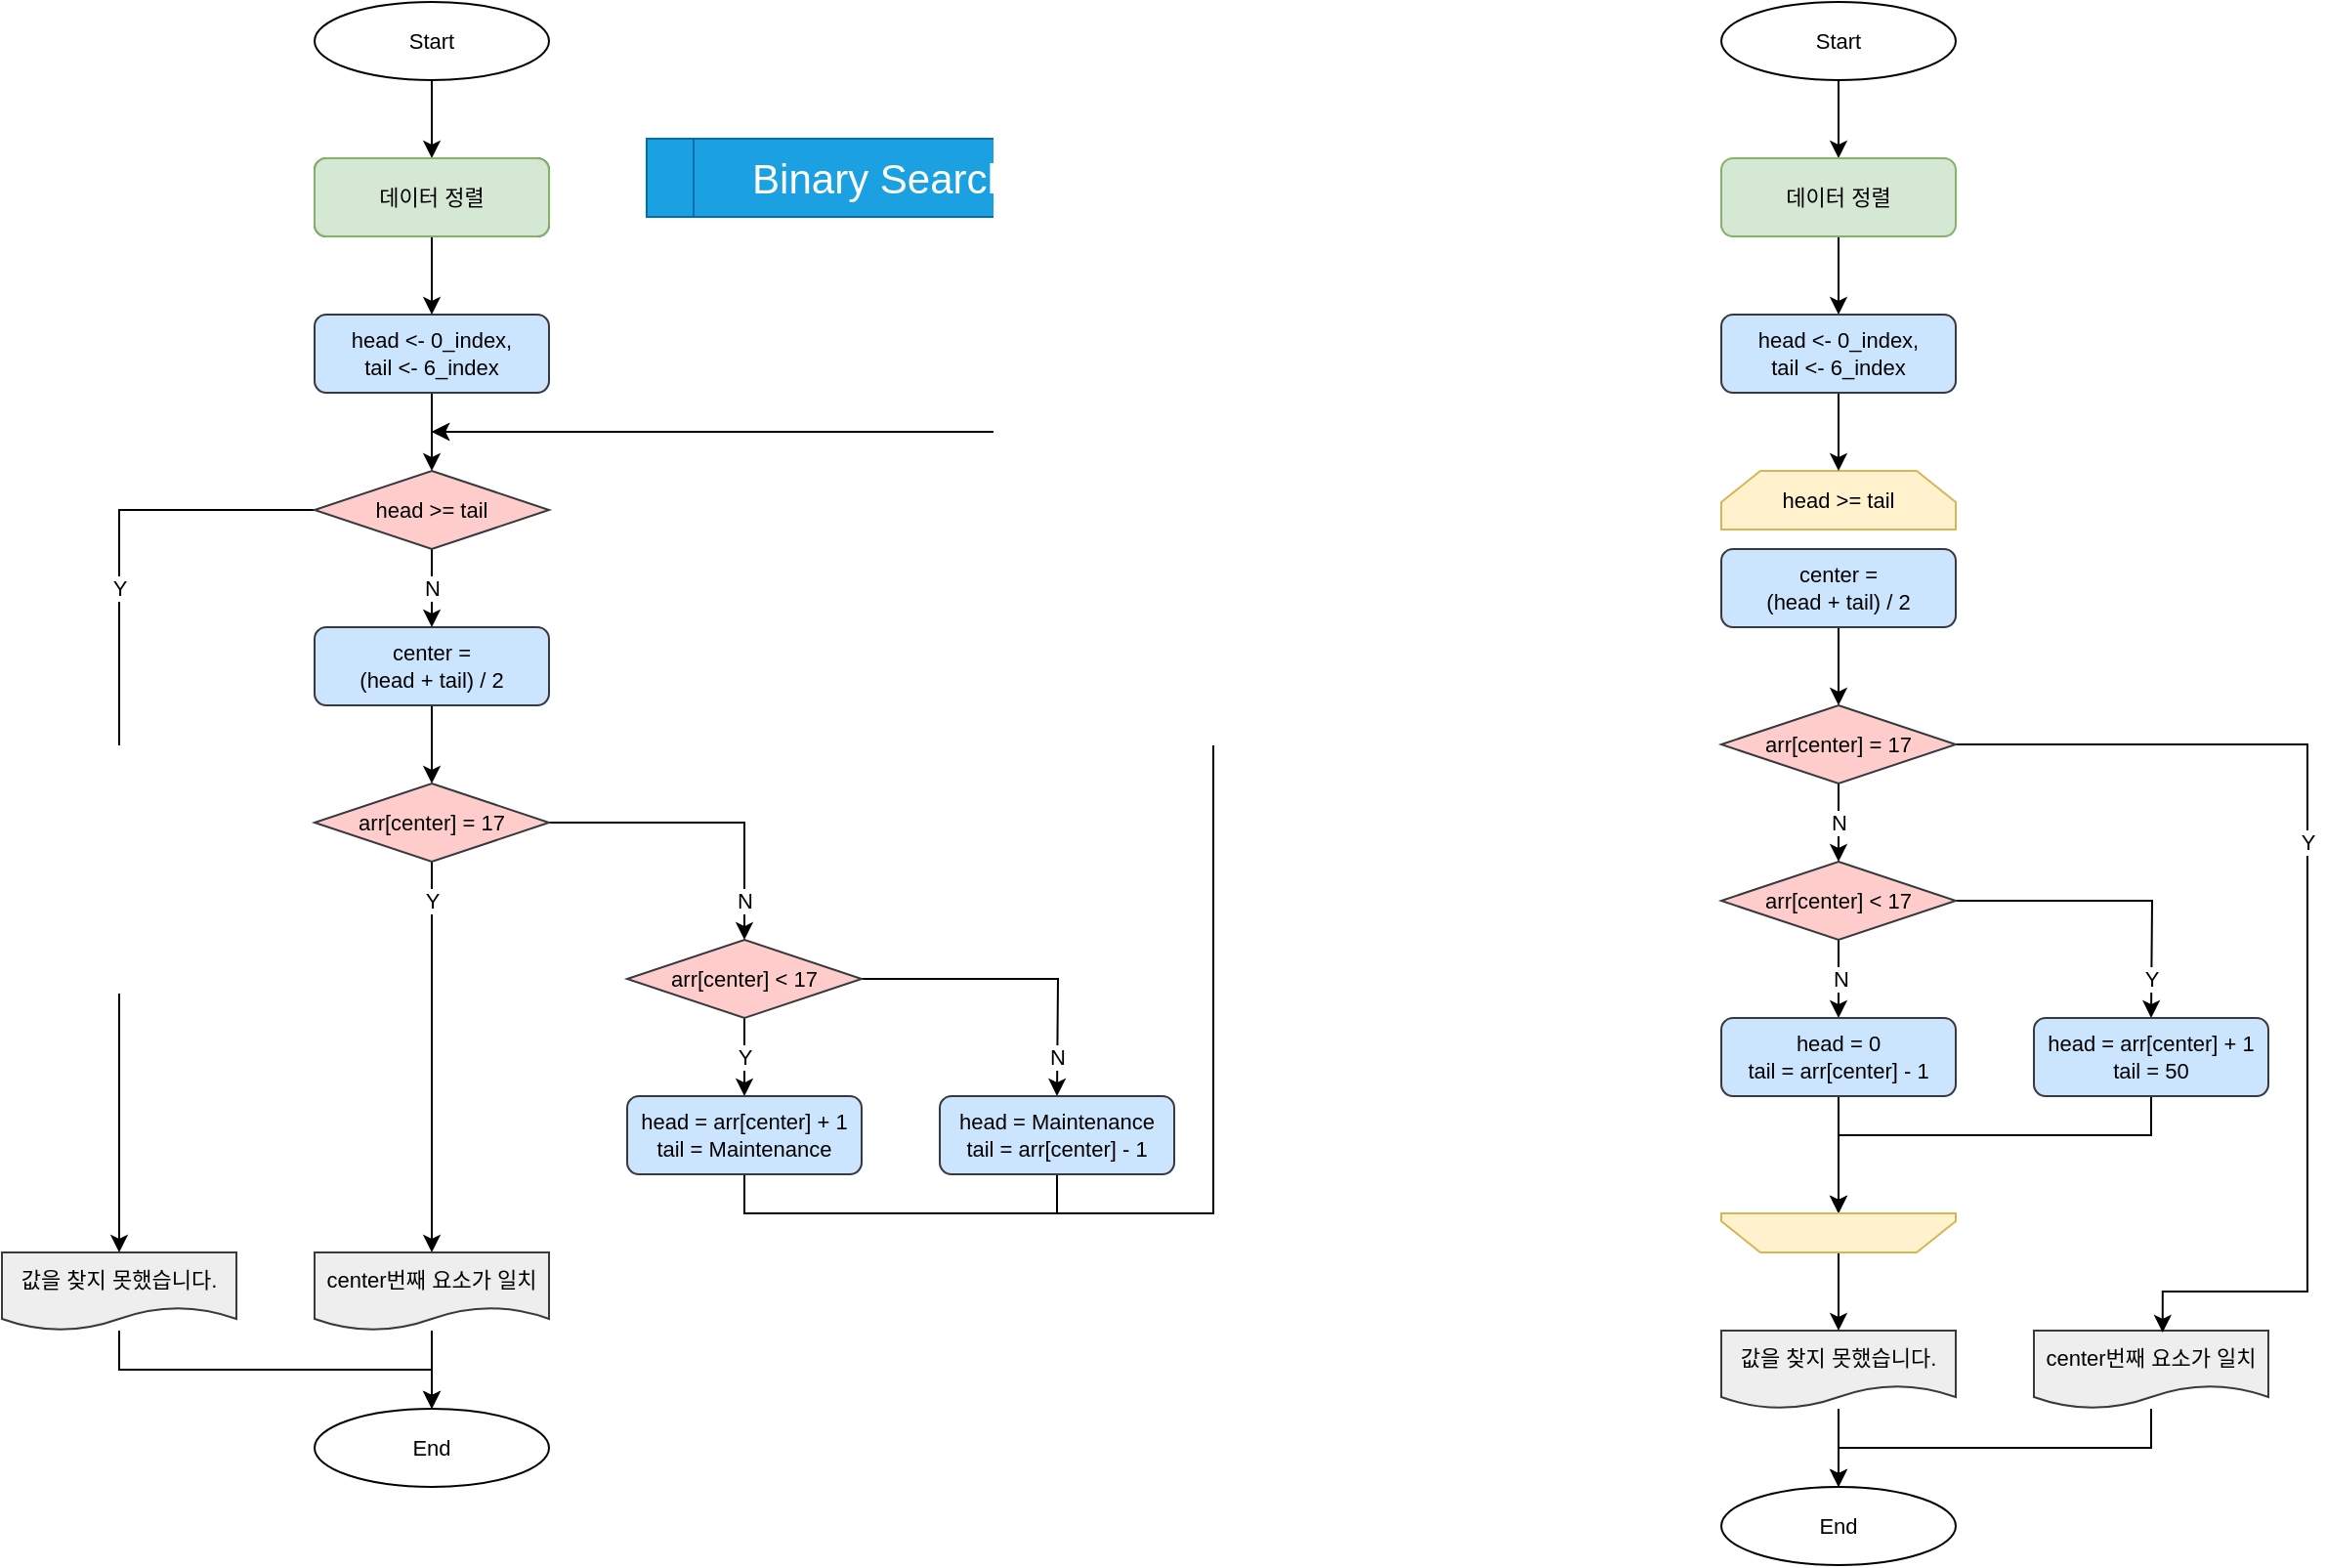 <mxfile version="19.0.3" type="device"><diagram id="IGJl21nKXD4rtvm4qhDc" name="Page-1"><mxGraphModel dx="1886" dy="913" grid="1" gridSize="10" guides="1" tooltips="1" connect="1" arrows="1" fold="1" page="1" pageScale="1" pageWidth="850" pageHeight="1100" math="0" shadow="0"><root><mxCell id="0"/><mxCell id="1" parent="0"/><mxCell id="r8jNbfv3bSycEVeTKsOV-1" value="Binary Search" style="shape=process;whiteSpace=wrap;html=1;backgroundOutline=1;fillColor=#1ba1e2;strokeColor=#006EAF;fontSize=21;fontColor=#ffffff;" parent="1" vertex="1"><mxGeometry x="370" y="111" width="240" height="40" as="geometry"/></mxCell><mxCell id="eBacLPuL-J2Lu7rJpEf3-2" style="edgeStyle=orthogonalEdgeStyle;rounded=0;orthogonalLoop=1;jettySize=auto;html=1;entryX=0.5;entryY=0;entryDx=0;entryDy=0;" parent="1" source="r8jNbfv3bSycEVeTKsOV-2" target="eBacLPuL-J2Lu7rJpEf3-1" edge="1"><mxGeometry relative="1" as="geometry"/></mxCell><mxCell id="r8jNbfv3bSycEVeTKsOV-2" value="Start" style="ellipse;whiteSpace=wrap;html=1;fontSize=11;" parent="1" vertex="1"><mxGeometry x="200" y="41" width="120" height="40" as="geometry"/></mxCell><mxCell id="_QIKU8ROTpb4TpGbeR9n-16" style="edgeStyle=orthogonalEdgeStyle;rounded=0;orthogonalLoop=1;jettySize=auto;html=1;entryX=0.5;entryY=0;entryDx=0;entryDy=0;fontSize=11;" parent="1" source="r8jNbfv3bSycEVeTKsOV-55" target="_QIKU8ROTpb4TpGbeR9n-13" edge="1"><mxGeometry relative="1" as="geometry"/></mxCell><mxCell id="r8jNbfv3bSycEVeTKsOV-55" value="head &amp;lt;- 0_index,&lt;br&gt;tail &amp;lt;- 6_index" style="rounded=1;whiteSpace=wrap;html=1;fontSize=11;fillColor=#cce5ff;strokeColor=#36393d;" parent="1" vertex="1"><mxGeometry x="200" y="201" width="120" height="40" as="geometry"/></mxCell><mxCell id="r8jNbfv3bSycEVeTKsOV-63" style="edgeStyle=orthogonalEdgeStyle;rounded=0;orthogonalLoop=1;jettySize=auto;html=1;exitX=0.5;exitY=1;exitDx=0;exitDy=0;entryX=0.5;entryY=0;entryDx=0;entryDy=0;fontSize=11;" parent="1" source="r8jNbfv3bSycEVeTKsOV-56" target="r8jNbfv3bSycEVeTKsOV-57" edge="1"><mxGeometry relative="1" as="geometry"/></mxCell><mxCell id="r8jNbfv3bSycEVeTKsOV-56" value="center = &lt;br&gt;(head + tail) / 2" style="rounded=1;whiteSpace=wrap;html=1;fontSize=11;fillColor=#cce5ff;strokeColor=#36393d;" parent="1" vertex="1"><mxGeometry x="200" y="361" width="120" height="40" as="geometry"/></mxCell><mxCell id="r8jNbfv3bSycEVeTKsOV-64" value="Y" style="edgeStyle=orthogonalEdgeStyle;rounded=0;orthogonalLoop=1;jettySize=auto;html=1;exitX=0.5;exitY=1;exitDx=0;exitDy=0;entryX=0.5;entryY=0;entryDx=0;entryDy=0;fontSize=11;" parent="1" source="r8jNbfv3bSycEVeTKsOV-57" target="r8jNbfv3bSycEVeTKsOV-59" edge="1"><mxGeometry x="-0.8" relative="1" as="geometry"><Array as="points"><mxPoint x="260" y="501"/><mxPoint x="260" y="501"/></Array><mxPoint as="offset"/></mxGeometry></mxCell><mxCell id="r8jNbfv3bSycEVeTKsOV-66" value="N" style="edgeStyle=orthogonalEdgeStyle;rounded=0;orthogonalLoop=1;jettySize=auto;html=1;fontSize=11;" parent="1" source="r8jNbfv3bSycEVeTKsOV-57" edge="1"><mxGeometry x="0.75" relative="1" as="geometry"><mxPoint x="420" y="521" as="targetPoint"/><Array as="points"><mxPoint x="420" y="461"/></Array><mxPoint as="offset"/></mxGeometry></mxCell><mxCell id="r8jNbfv3bSycEVeTKsOV-57" value="arr[center] = 17" style="rhombus;whiteSpace=wrap;html=1;fontSize=11;fillColor=#ffcccc;strokeColor=#36393d;" parent="1" vertex="1"><mxGeometry x="200" y="441" width="120" height="40" as="geometry"/></mxCell><mxCell id="r8jNbfv3bSycEVeTKsOV-65" style="edgeStyle=orthogonalEdgeStyle;rounded=0;orthogonalLoop=1;jettySize=auto;html=1;entryX=0.5;entryY=0;entryDx=0;entryDy=0;fontSize=11;" parent="1" source="r8jNbfv3bSycEVeTKsOV-59" edge="1"><mxGeometry relative="1" as="geometry"><mxPoint x="260" y="761" as="targetPoint"/></mxGeometry></mxCell><mxCell id="r8jNbfv3bSycEVeTKsOV-59" value="center번째 요소가 일치" style="shape=document;whiteSpace=wrap;html=1;boundedLbl=1;fontSize=11;fillColor=#eeeeee;strokeColor=#36393d;" parent="1" vertex="1"><mxGeometry x="200" y="681" width="120" height="40" as="geometry"/></mxCell><mxCell id="r8jNbfv3bSycEVeTKsOV-60" value="End" style="ellipse;whiteSpace=wrap;html=1;fontSize=11;" parent="1" vertex="1"><mxGeometry x="200" y="761" width="120" height="40" as="geometry"/></mxCell><mxCell id="r8jNbfv3bSycEVeTKsOV-74" value="Y" style="edgeStyle=orthogonalEdgeStyle;rounded=0;orthogonalLoop=1;jettySize=auto;html=1;entryX=0.5;entryY=0;entryDx=0;entryDy=0;fontSize=11;" parent="1" source="r8jNbfv3bSycEVeTKsOV-69" target="r8jNbfv3bSycEVeTKsOV-72" edge="1"><mxGeometry relative="1" as="geometry"/></mxCell><mxCell id="r8jNbfv3bSycEVeTKsOV-78" value="N" style="edgeStyle=orthogonalEdgeStyle;rounded=0;orthogonalLoop=1;jettySize=auto;html=1;fontSize=11;entryX=0.5;entryY=0;entryDx=0;entryDy=0;" parent="1" source="r8jNbfv3bSycEVeTKsOV-69" edge="1"><mxGeometry x="0.75" relative="1" as="geometry"><mxPoint x="580" y="601" as="targetPoint"/><mxPoint as="offset"/></mxGeometry></mxCell><mxCell id="r8jNbfv3bSycEVeTKsOV-69" value="arr[center] &amp;lt; 17" style="rhombus;whiteSpace=wrap;html=1;fontSize=11;fillColor=#ffcccc;strokeColor=#36393d;" parent="1" vertex="1"><mxGeometry x="360" y="521" width="120" height="40" as="geometry"/></mxCell><mxCell id="_QIKU8ROTpb4TpGbeR9n-18" style="edgeStyle=orthogonalEdgeStyle;rounded=0;orthogonalLoop=1;jettySize=auto;html=1;fontSize=11;" parent="1" source="r8jNbfv3bSycEVeTKsOV-72" edge="1"><mxGeometry relative="1" as="geometry"><mxPoint x="260" y="261" as="targetPoint"/><Array as="points"><mxPoint x="420" y="661"/><mxPoint x="660" y="661"/><mxPoint x="660" y="261"/></Array></mxGeometry></mxCell><mxCell id="r8jNbfv3bSycEVeTKsOV-72" value="head = arr[center] + 1&lt;br&gt;tail = Maintenance" style="rounded=1;whiteSpace=wrap;html=1;fontSize=11;fillColor=#cce5ff;strokeColor=#36393d;" parent="1" vertex="1"><mxGeometry x="360" y="601" width="120" height="40" as="geometry"/></mxCell><mxCell id="_QIKU8ROTpb4TpGbeR9n-19" style="edgeStyle=orthogonalEdgeStyle;rounded=0;orthogonalLoop=1;jettySize=auto;html=1;fontSize=11;" parent="1" source="r8jNbfv3bSycEVeTKsOV-73" edge="1"><mxGeometry relative="1" as="geometry"><mxPoint x="260" y="261" as="targetPoint"/><Array as="points"><mxPoint x="580" y="661"/><mxPoint x="660" y="661"/><mxPoint x="660" y="261"/><mxPoint x="450" y="261"/></Array></mxGeometry></mxCell><mxCell id="r8jNbfv3bSycEVeTKsOV-73" value="head = Maintenance&lt;br&gt;tail = arr[center] - 1" style="rounded=1;whiteSpace=wrap;html=1;fontSize=11;fillColor=#cce5ff;strokeColor=#36393d;" parent="1" vertex="1"><mxGeometry x="520" y="601" width="120" height="40" as="geometry"/></mxCell><mxCell id="eBacLPuL-J2Lu7rJpEf3-3" style="edgeStyle=orthogonalEdgeStyle;rounded=0;orthogonalLoop=1;jettySize=auto;html=1;" parent="1" source="eBacLPuL-J2Lu7rJpEf3-1" target="r8jNbfv3bSycEVeTKsOV-55" edge="1"><mxGeometry relative="1" as="geometry"/></mxCell><mxCell id="eBacLPuL-J2Lu7rJpEf3-1" value="데이터 정렬" style="rounded=1;whiteSpace=wrap;html=1;fontSize=11;fillColor=#cce5ff;strokeColor=#36393d;" parent="1" vertex="1"><mxGeometry x="200" y="121" width="120" height="40" as="geometry"/></mxCell><mxCell id="_QIKU8ROTpb4TpGbeR9n-39" style="edgeStyle=orthogonalEdgeStyle;rounded=0;orthogonalLoop=1;jettySize=auto;html=1;entryX=0.5;entryY=0;entryDx=0;entryDy=0;fontSize=11;" parent="1" source="_QIKU8ROTpb4TpGbeR9n-1" target="_QIKU8ROTpb4TpGbeR9n-2" edge="1"><mxGeometry relative="1" as="geometry"/></mxCell><mxCell id="_QIKU8ROTpb4TpGbeR9n-1" value="Start" style="ellipse;whiteSpace=wrap;html=1;fontSize=11;" parent="1" vertex="1"><mxGeometry x="920" y="41" width="120" height="40" as="geometry"/></mxCell><mxCell id="_QIKU8ROTpb4TpGbeR9n-40" style="edgeStyle=orthogonalEdgeStyle;rounded=0;orthogonalLoop=1;jettySize=auto;html=1;entryX=0.5;entryY=0;entryDx=0;entryDy=0;fontSize=11;" parent="1" source="_QIKU8ROTpb4TpGbeR9n-2" edge="1"><mxGeometry relative="1" as="geometry"><mxPoint x="980" y="201" as="targetPoint"/></mxGeometry></mxCell><mxCell id="_QIKU8ROTpb4TpGbeR9n-2" value="데이터 정렬" style="rounded=1;whiteSpace=wrap;html=1;fontSize=11;fillColor=#d5e8d4;strokeColor=#82b366;" parent="1" vertex="1"><mxGeometry x="920" y="121" width="120" height="40" as="geometry"/></mxCell><mxCell id="_QIKU8ROTpb4TpGbeR9n-17" style="edgeStyle=orthogonalEdgeStyle;rounded=0;orthogonalLoop=1;jettySize=auto;html=1;fontSize=11;" parent="1" source="_QIKU8ROTpb4TpGbeR9n-8" edge="1"><mxGeometry relative="1" as="geometry"><mxPoint x="260" y="761" as="targetPoint"/><Array as="points"><mxPoint x="100" y="741"/><mxPoint x="260" y="741"/></Array></mxGeometry></mxCell><mxCell id="_QIKU8ROTpb4TpGbeR9n-8" value="값을 찾지 못했습니다." style="shape=document;whiteSpace=wrap;html=1;boundedLbl=1;fontSize=11;fillColor=#eeeeee;strokeColor=#36393d;" parent="1" vertex="1"><mxGeometry x="40" y="681" width="120" height="40" as="geometry"/></mxCell><mxCell id="_QIKU8ROTpb4TpGbeR9n-14" value="N" style="edgeStyle=orthogonalEdgeStyle;rounded=0;orthogonalLoop=1;jettySize=auto;html=1;exitX=0.5;exitY=1;exitDx=0;exitDy=0;entryX=0.5;entryY=0;entryDx=0;entryDy=0;fontSize=11;" parent="1" source="_QIKU8ROTpb4TpGbeR9n-13" target="r8jNbfv3bSycEVeTKsOV-56" edge="1"><mxGeometry relative="1" as="geometry"/></mxCell><mxCell id="_QIKU8ROTpb4TpGbeR9n-15" value="Y" style="edgeStyle=orthogonalEdgeStyle;rounded=0;orthogonalLoop=1;jettySize=auto;html=1;fontSize=11;entryX=0.5;entryY=0;entryDx=0;entryDy=0;" parent="1" source="_QIKU8ROTpb4TpGbeR9n-13" target="_QIKU8ROTpb4TpGbeR9n-8" edge="1"><mxGeometry x="-0.417" relative="1" as="geometry"><mxPoint x="100" y="731" as="targetPoint"/><mxPoint as="offset"/></mxGeometry></mxCell><mxCell id="_QIKU8ROTpb4TpGbeR9n-13" value="head &amp;gt;= tail" style="rhombus;whiteSpace=wrap;html=1;fontSize=11;fillColor=#ffcccc;strokeColor=#36393d;" parent="1" vertex="1"><mxGeometry x="200" y="281" width="120" height="40" as="geometry"/></mxCell><mxCell id="5NIwqs2uxNNawkAbwMkT-42" style="edgeStyle=orthogonalEdgeStyle;rounded=0;orthogonalLoop=1;jettySize=auto;html=1;entryX=0.5;entryY=0;entryDx=0;entryDy=0;" parent="1" source="_QIKU8ROTpb4TpGbeR9n-21" target="_QIKU8ROTpb4TpGbeR9n-23" edge="1"><mxGeometry relative="1" as="geometry"/></mxCell><mxCell id="_QIKU8ROTpb4TpGbeR9n-21" value="값을 찾지 못했습니다." style="shape=document;whiteSpace=wrap;html=1;boundedLbl=1;fontSize=11;fillColor=#eeeeee;strokeColor=#36393d;" parent="1" vertex="1"><mxGeometry x="920" y="721" width="120" height="40" as="geometry"/></mxCell><mxCell id="5NIwqs2uxNNawkAbwMkT-44" style="edgeStyle=orthogonalEdgeStyle;rounded=0;orthogonalLoop=1;jettySize=auto;html=1;" parent="1" source="_QIKU8ROTpb4TpGbeR9n-22" target="_QIKU8ROTpb4TpGbeR9n-23" edge="1"><mxGeometry relative="1" as="geometry"><Array as="points"><mxPoint x="1140" y="781"/><mxPoint x="980" y="781"/></Array></mxGeometry></mxCell><mxCell id="_QIKU8ROTpb4TpGbeR9n-22" value="center번째 요소가 일치" style="shape=document;whiteSpace=wrap;html=1;boundedLbl=1;fontSize=11;fillColor=#eeeeee;strokeColor=#36393d;" parent="1" vertex="1"><mxGeometry x="1080" y="721" width="120" height="40" as="geometry"/></mxCell><mxCell id="_QIKU8ROTpb4TpGbeR9n-23" value="End" style="ellipse;whiteSpace=wrap;html=1;fontSize=11;" parent="1" vertex="1"><mxGeometry x="920" y="801" width="120" height="40" as="geometry"/></mxCell><mxCell id="_QIKU8ROTpb4TpGbeR9n-26" value="&lt;span style=&quot;&quot;&gt;head &amp;gt;= tail&lt;/span&gt;" style="shape=loopLimit;whiteSpace=wrap;html=1;fontSize=11;fillColor=#fff2cc;strokeColor=#d6b656;" parent="1" vertex="1"><mxGeometry x="920" y="281" width="120" height="30" as="geometry"/></mxCell><mxCell id="5NIwqs2uxNNawkAbwMkT-37" style="edgeStyle=orthogonalEdgeStyle;rounded=0;orthogonalLoop=1;jettySize=auto;html=1;entryX=0.5;entryY=0;entryDx=0;entryDy=0;" parent="1" source="_QIKU8ROTpb4TpGbeR9n-27" target="_QIKU8ROTpb4TpGbeR9n-31" edge="1"><mxGeometry relative="1" as="geometry"/></mxCell><mxCell id="_QIKU8ROTpb4TpGbeR9n-27" value="center = &lt;br&gt;(head + tail) / 2" style="rounded=1;whiteSpace=wrap;html=1;fontSize=11;fillColor=#cce5ff;strokeColor=#36393d;" parent="1" vertex="1"><mxGeometry x="920" y="321" width="120" height="40" as="geometry"/></mxCell><mxCell id="_QIKU8ROTpb4TpGbeR9n-35" value="N" style="edgeStyle=orthogonalEdgeStyle;rounded=0;orthogonalLoop=1;jettySize=auto;html=1;entryX=0.5;entryY=0;entryDx=0;entryDy=0;fontSize=11;" parent="1" source="_QIKU8ROTpb4TpGbeR9n-28" edge="1"><mxGeometry relative="1" as="geometry"><mxPoint x="980" y="561" as="targetPoint"/></mxGeometry></mxCell><mxCell id="_QIKU8ROTpb4TpGbeR9n-36" value="Y" style="edgeStyle=orthogonalEdgeStyle;rounded=0;orthogonalLoop=1;jettySize=auto;html=1;fontSize=11;entryX=0.5;entryY=0;entryDx=0;entryDy=0;" parent="1" source="_QIKU8ROTpb4TpGbeR9n-28" edge="1"><mxGeometry x="0.75" relative="1" as="geometry"><mxPoint x="1140" y="561" as="targetPoint"/><mxPoint as="offset"/></mxGeometry></mxCell><mxCell id="_QIKU8ROTpb4TpGbeR9n-28" value="arr[center] &amp;lt; 17" style="rhombus;whiteSpace=wrap;html=1;fontSize=11;fillColor=#ffcccc;strokeColor=#36393d;" parent="1" vertex="1"><mxGeometry x="920" y="481" width="120" height="40" as="geometry"/></mxCell><mxCell id="5NIwqs2uxNNawkAbwMkT-32" style="edgeStyle=orthogonalEdgeStyle;rounded=0;orthogonalLoop=1;jettySize=auto;html=1;exitX=0.5;exitY=1;exitDx=0;exitDy=0;" parent="1" edge="1"><mxGeometry relative="1" as="geometry"><mxPoint x="980" y="661" as="targetPoint"/><mxPoint x="980" y="601" as="sourcePoint"/></mxGeometry></mxCell><mxCell id="5NIwqs2uxNNawkAbwMkT-31" style="edgeStyle=orthogonalEdgeStyle;rounded=0;orthogonalLoop=1;jettySize=auto;html=1;entryX=0.5;entryY=1;entryDx=0;entryDy=0;" parent="1" target="_QIKU8ROTpb4TpGbeR9n-32" edge="1"><mxGeometry relative="1" as="geometry"><mxPoint x="1140" y="601" as="sourcePoint"/><Array as="points"><mxPoint x="1140" y="621"/><mxPoint x="980" y="621"/></Array></mxGeometry></mxCell><mxCell id="5NIwqs2uxNNawkAbwMkT-29" value="N" style="edgeStyle=orthogonalEdgeStyle;rounded=0;orthogonalLoop=1;jettySize=auto;html=1;entryX=0.5;entryY=0;entryDx=0;entryDy=0;" parent="1" source="_QIKU8ROTpb4TpGbeR9n-31" target="_QIKU8ROTpb4TpGbeR9n-28" edge="1"><mxGeometry relative="1" as="geometry"/></mxCell><mxCell id="5NIwqs2uxNNawkAbwMkT-43" value="Y" style="edgeStyle=orthogonalEdgeStyle;rounded=0;orthogonalLoop=1;jettySize=auto;html=1;entryX=0.549;entryY=0.025;entryDx=0;entryDy=0;entryPerimeter=0;" parent="1" source="_QIKU8ROTpb4TpGbeR9n-31" target="_QIKU8ROTpb4TpGbeR9n-22" edge="1"><mxGeometry x="-0.171" relative="1" as="geometry"><Array as="points"><mxPoint x="1220" y="421"/><mxPoint x="1220" y="701"/><mxPoint x="1146" y="701"/></Array><mxPoint as="offset"/></mxGeometry></mxCell><mxCell id="_QIKU8ROTpb4TpGbeR9n-31" value="arr[center] = 17" style="rhombus;whiteSpace=wrap;html=1;fontSize=11;fillColor=#ffcccc;strokeColor=#36393d;" parent="1" vertex="1"><mxGeometry x="920" y="401" width="120" height="40" as="geometry"/></mxCell><mxCell id="5NIwqs2uxNNawkAbwMkT-41" style="edgeStyle=orthogonalEdgeStyle;rounded=0;orthogonalLoop=1;jettySize=auto;html=1;entryX=0.5;entryY=0;entryDx=0;entryDy=0;" parent="1" source="_QIKU8ROTpb4TpGbeR9n-32" target="_QIKU8ROTpb4TpGbeR9n-21" edge="1"><mxGeometry relative="1" as="geometry"/></mxCell><mxCell id="_QIKU8ROTpb4TpGbeR9n-32" value="" style="shape=loopLimit;whiteSpace=wrap;html=1;fontSize=11;fillColor=#fff2cc;strokeColor=#d6b656;rotation=-180;" parent="1" vertex="1"><mxGeometry x="920" y="661" width="120" height="20" as="geometry"/></mxCell><mxCell id="5NIwqs2uxNNawkAbwMkT-5" value="데이터 정렬" style="rounded=1;whiteSpace=wrap;html=1;fontSize=11;fillColor=#d5e8d4;strokeColor=#82b366;" parent="1" vertex="1"><mxGeometry x="200" y="121" width="120" height="40" as="geometry"/></mxCell><mxCell id="5NIwqs2uxNNawkAbwMkT-39" style="edgeStyle=orthogonalEdgeStyle;rounded=0;orthogonalLoop=1;jettySize=auto;html=1;entryX=0.5;entryY=0;entryDx=0;entryDy=0;" parent="1" source="5NIwqs2uxNNawkAbwMkT-38" target="_QIKU8ROTpb4TpGbeR9n-26" edge="1"><mxGeometry relative="1" as="geometry"/></mxCell><mxCell id="5NIwqs2uxNNawkAbwMkT-38" value="head &amp;lt;- 0_index,&lt;br&gt;tail &amp;lt;- 6_index" style="rounded=1;whiteSpace=wrap;html=1;fontSize=11;fillColor=#cce5ff;strokeColor=#36393d;" parent="1" vertex="1"><mxGeometry x="920" y="201" width="120" height="40" as="geometry"/></mxCell><mxCell id="5NIwqs2uxNNawkAbwMkT-45" value="head = arr[center] + 1&lt;br&gt;tail = 50" style="rounded=1;whiteSpace=wrap;html=1;fontSize=11;fillColor=#cce5ff;strokeColor=#36393d;" parent="1" vertex="1"><mxGeometry x="1080" y="561" width="120" height="40" as="geometry"/></mxCell><mxCell id="5NIwqs2uxNNawkAbwMkT-46" value="head = 0&lt;br&gt;tail = arr[center] - 1" style="rounded=1;whiteSpace=wrap;html=1;fontSize=11;fillColor=#cce5ff;strokeColor=#36393d;" parent="1" vertex="1"><mxGeometry x="920" y="561" width="120" height="40" as="geometry"/></mxCell></root></mxGraphModel></diagram></mxfile>